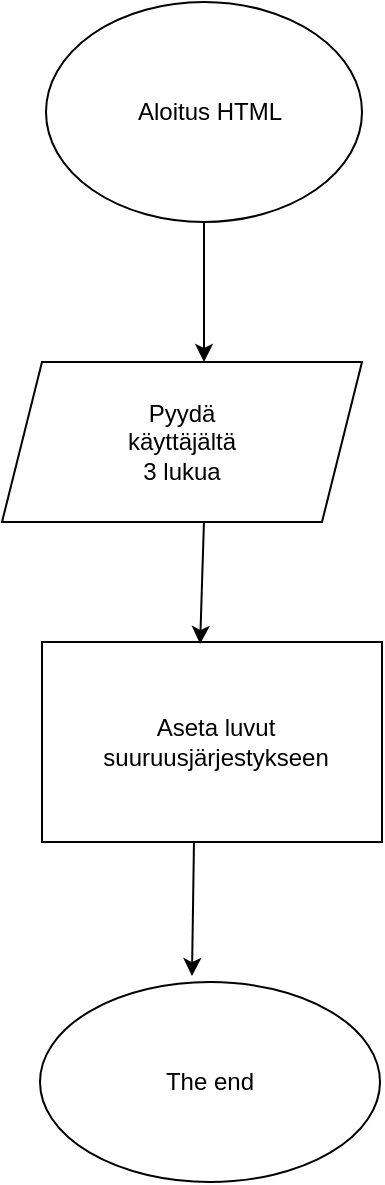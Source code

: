 <mxfile version="24.8.3">
  <diagram id="C5RBs43oDa-KdzZeNtuy" name="Page-1">
    <mxGraphModel dx="2074" dy="1142" grid="1" gridSize="10" guides="1" tooltips="1" connect="1" arrows="1" fold="1" page="1" pageScale="1" pageWidth="827" pageHeight="1169" math="0" shadow="0">
      <root>
        <mxCell id="WIyWlLk6GJQsqaUBKTNV-0" />
        <mxCell id="WIyWlLk6GJQsqaUBKTNV-1" parent="WIyWlLk6GJQsqaUBKTNV-0" />
        <mxCell id="V5n4Rj7aWRxCdPoI5Byt-0" value="" style="ellipse;whiteSpace=wrap;html=1;" vertex="1" parent="WIyWlLk6GJQsqaUBKTNV-1">
          <mxGeometry x="302" y="60" width="158" height="110" as="geometry" />
        </mxCell>
        <mxCell id="V5n4Rj7aWRxCdPoI5Byt-1" value="Aloitus HTML" style="text;html=1;align=center;verticalAlign=middle;whiteSpace=wrap;rounded=0;" vertex="1" parent="WIyWlLk6GJQsqaUBKTNV-1">
          <mxGeometry x="329" y="75" width="110" height="80" as="geometry" />
        </mxCell>
        <mxCell id="V5n4Rj7aWRxCdPoI5Byt-2" value="" style="shape=parallelogram;perimeter=parallelogramPerimeter;whiteSpace=wrap;html=1;fixedSize=1;" vertex="1" parent="WIyWlLk6GJQsqaUBKTNV-1">
          <mxGeometry x="280" y="240" width="180" height="80" as="geometry" />
        </mxCell>
        <mxCell id="V5n4Rj7aWRxCdPoI5Byt-6" value="Pyydä käyttäjältä 3 lukua" style="text;html=1;align=center;verticalAlign=middle;whiteSpace=wrap;rounded=0;" vertex="1" parent="WIyWlLk6GJQsqaUBKTNV-1">
          <mxGeometry x="340" y="265" width="60" height="30" as="geometry" />
        </mxCell>
        <mxCell id="V5n4Rj7aWRxCdPoI5Byt-7" value="" style="rounded=0;whiteSpace=wrap;html=1;" vertex="1" parent="WIyWlLk6GJQsqaUBKTNV-1">
          <mxGeometry x="300" y="380" width="170" height="100" as="geometry" />
        </mxCell>
        <mxCell id="V5n4Rj7aWRxCdPoI5Byt-8" value="Aseta luvut suuruusjärjestykseen" style="text;html=1;align=center;verticalAlign=middle;whiteSpace=wrap;rounded=0;" vertex="1" parent="WIyWlLk6GJQsqaUBKTNV-1">
          <mxGeometry x="354" y="415" width="66" height="30" as="geometry" />
        </mxCell>
        <mxCell id="V5n4Rj7aWRxCdPoI5Byt-9" value="" style="ellipse;whiteSpace=wrap;html=1;" vertex="1" parent="WIyWlLk6GJQsqaUBKTNV-1">
          <mxGeometry x="299" y="550" width="170" height="100" as="geometry" />
        </mxCell>
        <mxCell id="V5n4Rj7aWRxCdPoI5Byt-10" value="The end" style="text;html=1;align=center;verticalAlign=middle;whiteSpace=wrap;rounded=0;" vertex="1" parent="WIyWlLk6GJQsqaUBKTNV-1">
          <mxGeometry x="354" y="585" width="60" height="30" as="geometry" />
        </mxCell>
        <mxCell id="V5n4Rj7aWRxCdPoI5Byt-18" value="" style="edgeStyle=none;orthogonalLoop=1;jettySize=auto;html=1;rounded=0;exitX=0.5;exitY=1;exitDx=0;exitDy=0;" edge="1" parent="WIyWlLk6GJQsqaUBKTNV-1" source="V5n4Rj7aWRxCdPoI5Byt-0">
          <mxGeometry width="100" relative="1" as="geometry">
            <mxPoint x="390" y="190" as="sourcePoint" />
            <mxPoint x="381" y="240" as="targetPoint" />
            <Array as="points" />
          </mxGeometry>
        </mxCell>
        <mxCell id="V5n4Rj7aWRxCdPoI5Byt-20" value="" style="edgeStyle=none;orthogonalLoop=1;jettySize=auto;html=1;rounded=0;exitX=0.561;exitY=1;exitDx=0;exitDy=0;entryX=0.465;entryY=0.01;entryDx=0;entryDy=0;entryPerimeter=0;exitPerimeter=0;" edge="1" parent="WIyWlLk6GJQsqaUBKTNV-1" source="V5n4Rj7aWRxCdPoI5Byt-2" target="V5n4Rj7aWRxCdPoI5Byt-7">
          <mxGeometry width="100" relative="1" as="geometry">
            <mxPoint x="330" y="350" as="sourcePoint" />
            <mxPoint x="430" y="350" as="targetPoint" />
            <Array as="points" />
          </mxGeometry>
        </mxCell>
        <mxCell id="V5n4Rj7aWRxCdPoI5Byt-22" value="" style="edgeStyle=none;orthogonalLoop=1;jettySize=auto;html=1;rounded=0;exitX=0.447;exitY=1;exitDx=0;exitDy=0;exitPerimeter=0;entryX=0.447;entryY=-0.03;entryDx=0;entryDy=0;entryPerimeter=0;" edge="1" parent="WIyWlLk6GJQsqaUBKTNV-1" source="V5n4Rj7aWRxCdPoI5Byt-7" target="V5n4Rj7aWRxCdPoI5Byt-9">
          <mxGeometry width="100" relative="1" as="geometry">
            <mxPoint x="320" y="510" as="sourcePoint" />
            <mxPoint x="372" y="540" as="targetPoint" />
            <Array as="points" />
          </mxGeometry>
        </mxCell>
      </root>
    </mxGraphModel>
  </diagram>
</mxfile>
